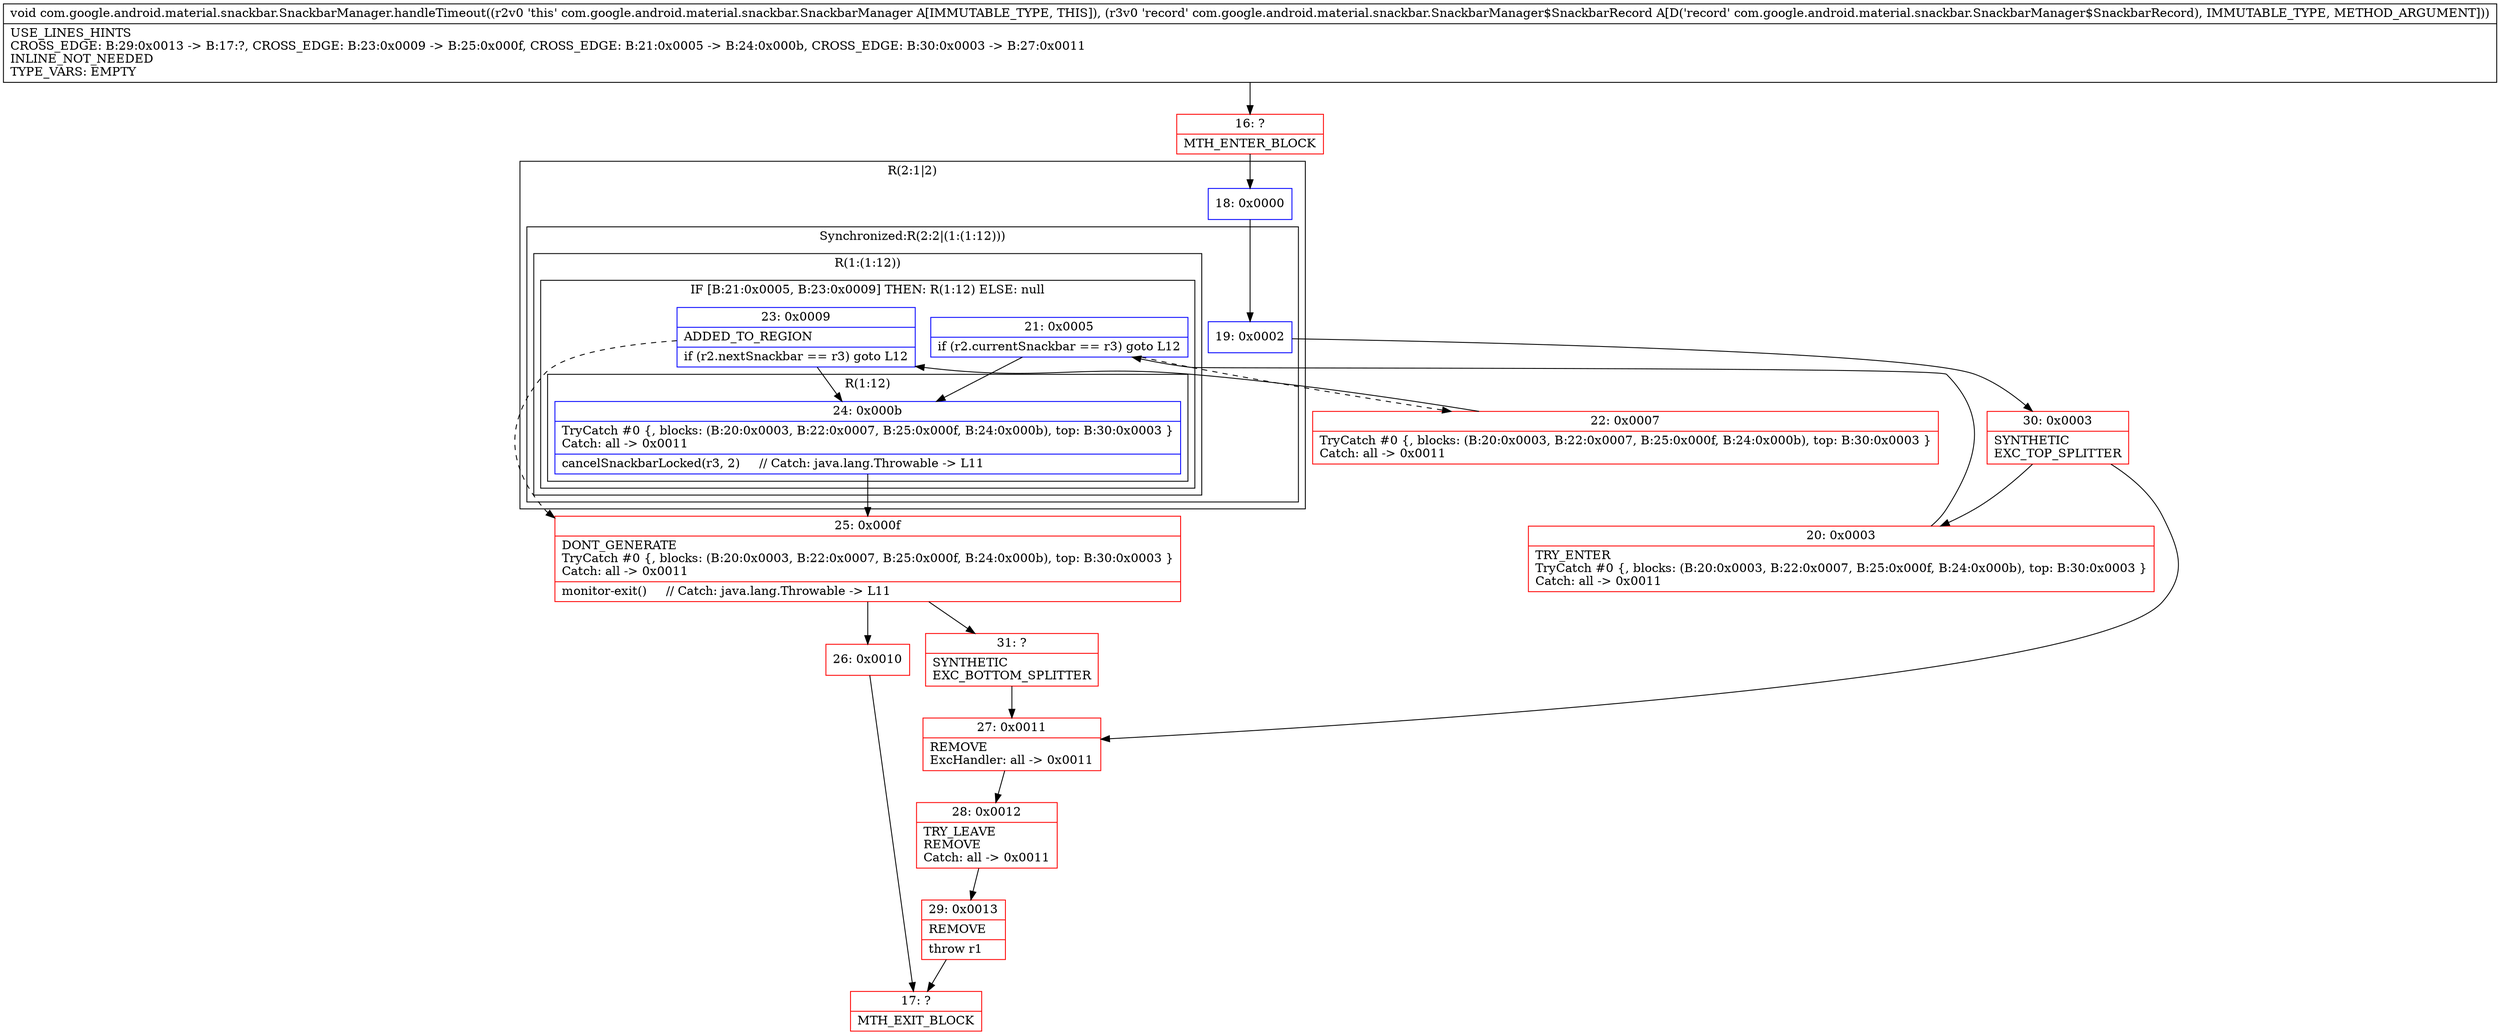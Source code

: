 digraph "CFG forcom.google.android.material.snackbar.SnackbarManager.handleTimeout(Lcom\/google\/android\/material\/snackbar\/SnackbarManager$SnackbarRecord;)V" {
subgraph cluster_Region_1070996199 {
label = "R(2:1|2)";
node [shape=record,color=blue];
Node_18 [shape=record,label="{18\:\ 0x0000}"];
subgraph cluster_SynchronizedRegion_1965898067 {
label = "Synchronized:R(2:2|(1:(1:12)))";
node [shape=record,color=blue];
Node_19 [shape=record,label="{19\:\ 0x0002}"];
subgraph cluster_Region_382874763 {
label = "R(1:(1:12))";
node [shape=record,color=blue];
subgraph cluster_IfRegion_83987447 {
label = "IF [B:21:0x0005, B:23:0x0009] THEN: R(1:12) ELSE: null";
node [shape=record,color=blue];
Node_21 [shape=record,label="{21\:\ 0x0005|if (r2.currentSnackbar == r3) goto L12\l}"];
Node_23 [shape=record,label="{23\:\ 0x0009|ADDED_TO_REGION\l|if (r2.nextSnackbar == r3) goto L12\l}"];
subgraph cluster_Region_168802450 {
label = "R(1:12)";
node [shape=record,color=blue];
Node_24 [shape=record,label="{24\:\ 0x000b|TryCatch #0 \{, blocks: (B:20:0x0003, B:22:0x0007, B:25:0x000f, B:24:0x000b), top: B:30:0x0003 \}\lCatch: all \-\> 0x0011\l|cancelSnackbarLocked(r3, 2)     \/\/ Catch: java.lang.Throwable \-\> L11\l}"];
}
}
}
}
}
Node_16 [shape=record,color=red,label="{16\:\ ?|MTH_ENTER_BLOCK\l}"];
Node_30 [shape=record,color=red,label="{30\:\ 0x0003|SYNTHETIC\lEXC_TOP_SPLITTER\l}"];
Node_20 [shape=record,color=red,label="{20\:\ 0x0003|TRY_ENTER\lTryCatch #0 \{, blocks: (B:20:0x0003, B:22:0x0007, B:25:0x000f, B:24:0x000b), top: B:30:0x0003 \}\lCatch: all \-\> 0x0011\l}"];
Node_22 [shape=record,color=red,label="{22\:\ 0x0007|TryCatch #0 \{, blocks: (B:20:0x0003, B:22:0x0007, B:25:0x000f, B:24:0x000b), top: B:30:0x0003 \}\lCatch: all \-\> 0x0011\l}"];
Node_25 [shape=record,color=red,label="{25\:\ 0x000f|DONT_GENERATE\lTryCatch #0 \{, blocks: (B:20:0x0003, B:22:0x0007, B:25:0x000f, B:24:0x000b), top: B:30:0x0003 \}\lCatch: all \-\> 0x0011\l|monitor\-exit()     \/\/ Catch: java.lang.Throwable \-\> L11\l}"];
Node_26 [shape=record,color=red,label="{26\:\ 0x0010}"];
Node_17 [shape=record,color=red,label="{17\:\ ?|MTH_EXIT_BLOCK\l}"];
Node_31 [shape=record,color=red,label="{31\:\ ?|SYNTHETIC\lEXC_BOTTOM_SPLITTER\l}"];
Node_27 [shape=record,color=red,label="{27\:\ 0x0011|REMOVE\lExcHandler: all \-\> 0x0011\l}"];
Node_28 [shape=record,color=red,label="{28\:\ 0x0012|TRY_LEAVE\lREMOVE\lCatch: all \-\> 0x0011\l}"];
Node_29 [shape=record,color=red,label="{29\:\ 0x0013|REMOVE\l|throw r1\l}"];
MethodNode[shape=record,label="{void com.google.android.material.snackbar.SnackbarManager.handleTimeout((r2v0 'this' com.google.android.material.snackbar.SnackbarManager A[IMMUTABLE_TYPE, THIS]), (r3v0 'record' com.google.android.material.snackbar.SnackbarManager$SnackbarRecord A[D('record' com.google.android.material.snackbar.SnackbarManager$SnackbarRecord), IMMUTABLE_TYPE, METHOD_ARGUMENT]))  | USE_LINES_HINTS\lCROSS_EDGE: B:29:0x0013 \-\> B:17:?, CROSS_EDGE: B:23:0x0009 \-\> B:25:0x000f, CROSS_EDGE: B:21:0x0005 \-\> B:24:0x000b, CROSS_EDGE: B:30:0x0003 \-\> B:27:0x0011\lINLINE_NOT_NEEDED\lTYPE_VARS: EMPTY\l}"];
MethodNode -> Node_16;Node_18 -> Node_19;
Node_19 -> Node_30;
Node_21 -> Node_22[style=dashed];
Node_21 -> Node_24;
Node_23 -> Node_24;
Node_23 -> Node_25[style=dashed];
Node_24 -> Node_25;
Node_16 -> Node_18;
Node_30 -> Node_20;
Node_30 -> Node_27;
Node_20 -> Node_21;
Node_22 -> Node_23;
Node_25 -> Node_26;
Node_25 -> Node_31;
Node_26 -> Node_17;
Node_31 -> Node_27;
Node_27 -> Node_28;
Node_28 -> Node_29;
Node_29 -> Node_17;
}

